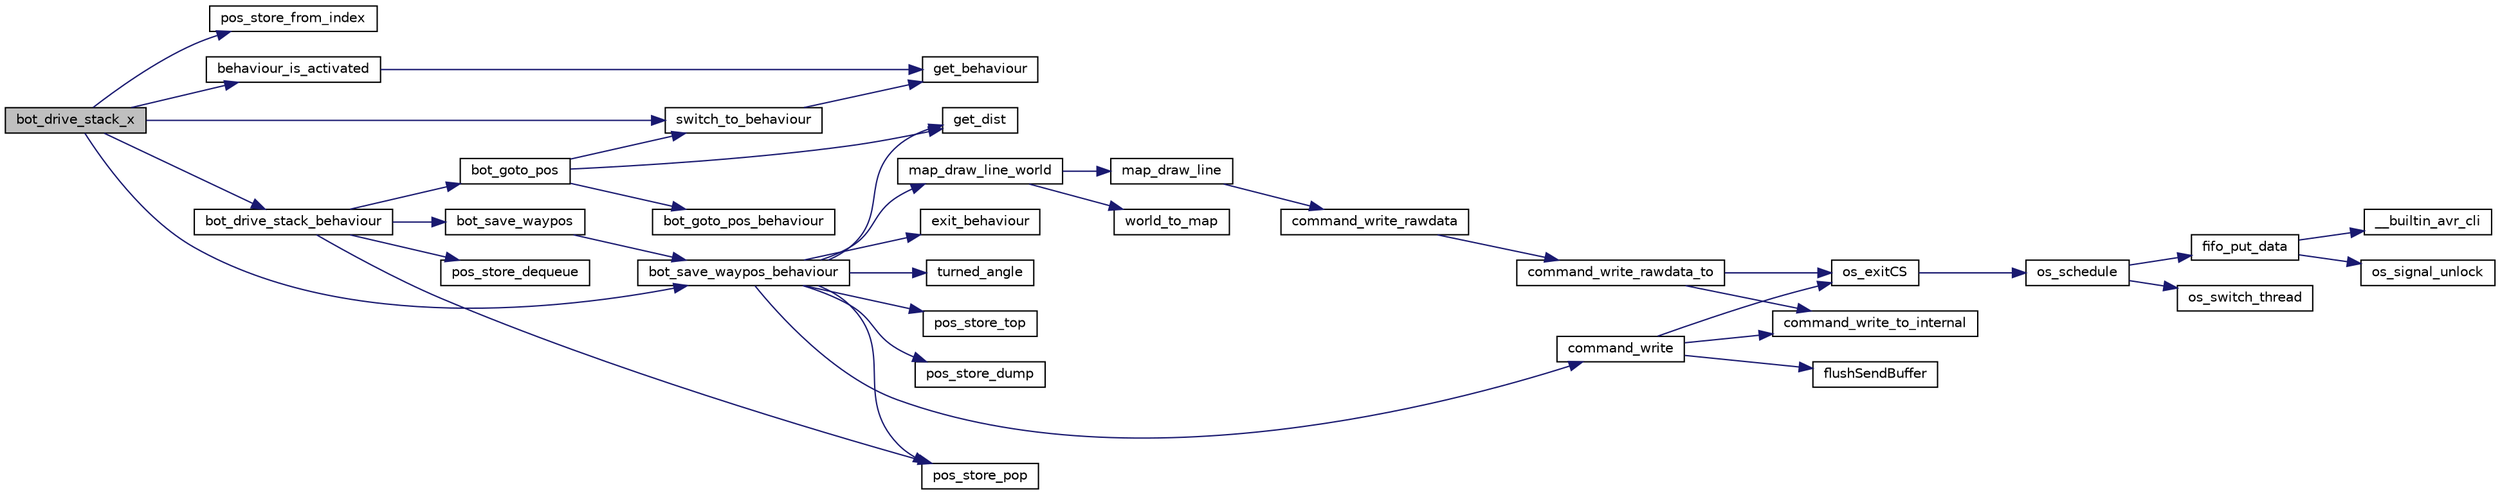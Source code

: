 digraph G
{
  edge [fontname="Helvetica",fontsize="10",labelfontname="Helvetica",labelfontsize="10"];
  node [fontname="Helvetica",fontsize="10",shape=record];
  rankdir="LR";
  Node1 [label="bot_drive_stack_x",height=0.2,width=0.4,color="black", fillcolor="grey75", style="filled" fontcolor="black"];
  Node1 -> Node2 [color="midnightblue",fontsize="10",style="solid",fontname="Helvetica"];
  Node2 [label="pos_store_from_index",height=0.2,width=0.4,color="black", fillcolor="white", style="filled",URL="$pos__store_8c.html#adad22546e13c2c737f4bb62242b3bb92"];
  Node1 -> Node3 [color="midnightblue",fontsize="10",style="solid",fontname="Helvetica"];
  Node3 [label="behaviour_is_activated",height=0.2,width=0.4,color="black", fillcolor="white", style="filled",URL="$bot-logic_8c.html#a406a628ec04bfa715f5881a84f12e2e4",tooltip="Rueckgabe von True, wenn das Verhalten gerade laeuft (aktiv ist), sonst False."];
  Node3 -> Node4 [color="midnightblue",fontsize="10",style="solid",fontname="Helvetica"];
  Node4 [label="get_behaviour",height=0.2,width=0.4,color="black", fillcolor="white", style="filled",URL="$bot-logic_8c.html#a11e7a95fd56f9703bd2bd9c61300df6c",tooltip="Liefert das Verhalten zurueck, welches durch function implementiert ist."];
  Node1 -> Node5 [color="midnightblue",fontsize="10",style="solid",fontname="Helvetica"];
  Node5 [label="bot_save_waypos_behaviour",height=0.2,width=0.4,color="black", fillcolor="white", style="filled",URL="$behaviour__drive__stack_8c.html#a7d6d596506f029155fc86e68fb11bed9"];
  Node5 -> Node6 [color="midnightblue",fontsize="10",style="solid",fontname="Helvetica"];
  Node6 [label="exit_behaviour",height=0.2,width=0.4,color="black", fillcolor="white", style="filled",URL="$bot-logic_8c.html#ae957e610d7a3b2034084f87277a319de",tooltip="Kehrt zum aufrufenden Verhalten zurueck und setzt den Status auf Erfolg oder Misserfolg."];
  Node5 -> Node7 [color="midnightblue",fontsize="10",style="solid",fontname="Helvetica"];
  Node7 [label="get_dist",height=0.2,width=0.4,color="black", fillcolor="white", style="filled",URL="$math__utils_8c.html#a21ef181ca9f0913051fc5e75fb8ae2b7",tooltip="Ermittlung des Quadrat-Abstands zwischen zwei Punkten."];
  Node5 -> Node8 [color="midnightblue",fontsize="10",style="solid",fontname="Helvetica"];
  Node8 [label="turned_angle",height=0.2,width=0.4,color="black", fillcolor="white", style="filled",URL="$math__utils_8c.html#a9c14e14c49d54828861673702c30eeed",tooltip="Berechnet die Differenz eines Winkels zur aktuellen Botausrichtung."];
  Node5 -> Node9 [color="midnightblue",fontsize="10",style="solid",fontname="Helvetica"];
  Node9 [label="pos_store_top",height=0.2,width=0.4,color="black", fillcolor="white", style="filled",URL="$pos__store_8c.html#a5b3b46e55200fee1bfa208eae4a69f69"];
  Node5 -> Node10 [color="midnightblue",fontsize="10",style="solid",fontname="Helvetica"];
  Node10 [label="pos_store_pop",height=0.2,width=0.4,color="black", fillcolor="white", style="filled",URL="$pos__store_8c.html#af507859ead3d3e4775cf01c6d2b800fc"];
  Node5 -> Node11 [color="midnightblue",fontsize="10",style="solid",fontname="Helvetica"];
  Node11 [label="pos_store_dump",height=0.2,width=0.4,color="black", fillcolor="white", style="filled",URL="$pos__store_8c.html#a20ee87405517aba06c9fca997b106131"];
  Node5 -> Node12 [color="midnightblue",fontsize="10",style="solid",fontname="Helvetica"];
  Node12 [label="command_write",height=0.2,width=0.4,color="black", fillcolor="white", style="filled",URL="$command_8c.html#a419b75ed34551408822d9caee3cd5206"];
  Node12 -> Node13 [color="midnightblue",fontsize="10",style="solid",fontname="Helvetica"];
  Node13 [label="command_write_to_internal",height=0.2,width=0.4,color="black", fillcolor="white", style="filled",URL="$command_8c.html#a428cf92e37fc9bbc0ffc48912c3022ac"];
  Node12 -> Node14 [color="midnightblue",fontsize="10",style="solid",fontname="Helvetica"];
  Node14 [label="flushSendBuffer",height=0.2,width=0.4,color="black", fillcolor="white", style="filled",URL="$tcp_8h.html#aae71e1682727310afab282923a80c968"];
  Node12 -> Node15 [color="midnightblue",fontsize="10",style="solid",fontname="Helvetica"];
  Node15 [label="os_exitCS",height=0.2,width=0.4,color="black", fillcolor="white", style="filled",URL="$os__thread_8h.html#a146cd9b383b02d8e5424e2de5bfdf7e1"];
  Node15 -> Node16 [color="midnightblue",fontsize="10",style="solid",fontname="Helvetica"];
  Node16 [label="os_schedule",height=0.2,width=0.4,color="black", fillcolor="white", style="filled",URL="$os__scheduler_8h.html#aaf0ea29568109bcdfb1d527f223accad"];
  Node16 -> Node17 [color="midnightblue",fontsize="10",style="solid",fontname="Helvetica"];
  Node17 [label="fifo_put_data",height=0.2,width=0.4,color="black", fillcolor="white", style="filled",URL="$fifo_8c.html#a7b3f9ad457273c9717bff49113c84250"];
  Node17 -> Node18 [color="midnightblue",fontsize="10",style="solid",fontname="Helvetica"];
  Node18 [label="__builtin_avr_cli",height=0.2,width=0.4,color="black", fillcolor="white", style="filled",URL="$builtins_8h.html#a41590bd57be6a89c1b9bcafe523207f2",tooltip="Disables all interrupts by clearing the global interrupt mask."];
  Node17 -> Node19 [color="midnightblue",fontsize="10",style="solid",fontname="Helvetica"];
  Node19 [label="os_signal_unlock",height=0.2,width=0.4,color="black", fillcolor="white", style="filled",URL="$os__thread__pc_8c.html#aa0b166109be9754de9b8b863b8d197c7"];
  Node16 -> Node20 [color="midnightblue",fontsize="10",style="solid",fontname="Helvetica"];
  Node20 [label="os_switch_thread",height=0.2,width=0.4,color="black", fillcolor="white", style="filled",URL="$os__thread_8h.html#afa82438e9832609bc5ffbddad166e1b7"];
  Node5 -> Node21 [color="midnightblue",fontsize="10",style="solid",fontname="Helvetica"];
  Node21 [label="map_draw_line_world",height=0.2,width=0.4,color="black", fillcolor="white", style="filled",URL="$map_8c.html#a273efe11a8336c9363ce325fb161e4df"];
  Node21 -> Node22 [color="midnightblue",fontsize="10",style="solid",fontname="Helvetica"];
  Node22 [label="world_to_map",height=0.2,width=0.4,color="black", fillcolor="white", style="filled",URL="$map_8c.html#a302393a08814c05999d4be4c75467bc3"];
  Node21 -> Node23 [color="midnightblue",fontsize="10",style="solid",fontname="Helvetica"];
  Node23 [label="map_draw_line",height=0.2,width=0.4,color="black", fillcolor="white", style="filled",URL="$map_8c.html#ac2cc78e9d8a4f1aacb8e60a1a9d32440"];
  Node23 -> Node24 [color="midnightblue",fontsize="10",style="solid",fontname="Helvetica"];
  Node24 [label="command_write_rawdata",height=0.2,width=0.4,color="black", fillcolor="white", style="filled",URL="$command_8c.html#a1497433f9f7384b363203b7bfd3bfe28"];
  Node24 -> Node25 [color="midnightblue",fontsize="10",style="solid",fontname="Helvetica"];
  Node25 [label="command_write_rawdata_to",height=0.2,width=0.4,color="black", fillcolor="white", style="filled",URL="$command_8c.html#ad1ce17d9fe0aaf21a33d52de4e10af0f"];
  Node25 -> Node13 [color="midnightblue",fontsize="10",style="solid",fontname="Helvetica"];
  Node25 -> Node15 [color="midnightblue",fontsize="10",style="solid",fontname="Helvetica"];
  Node1 -> Node26 [color="midnightblue",fontsize="10",style="solid",fontname="Helvetica"];
  Node26 [label="switch_to_behaviour",height=0.2,width=0.4,color="black", fillcolor="white", style="filled",URL="$bot-logic_8c.html#a123152ecfcd89545c2603cb3f2e873c9",tooltip="Ruft ein anderes Verhalten auf und merkt sich den Ruecksprung return_from_behaviour() kehrt dann spae..."];
  Node26 -> Node4 [color="midnightblue",fontsize="10",style="solid",fontname="Helvetica"];
  Node1 -> Node27 [color="midnightblue",fontsize="10",style="solid",fontname="Helvetica"];
  Node27 [label="bot_drive_stack_behaviour",height=0.2,width=0.4,color="black", fillcolor="white", style="filled",URL="$behaviour__drive__stack_8c.html#a85b17654e751d3785680460b53e12b6a"];
  Node27 -> Node28 [color="midnightblue",fontsize="10",style="solid",fontname="Helvetica"];
  Node28 [label="pos_store_dequeue",height=0.2,width=0.4,color="black", fillcolor="white", style="filled",URL="$pos__store_8c.html#ab38bb7f7ff5a9c4f0d356e7f07a3397d"];
  Node27 -> Node10 [color="midnightblue",fontsize="10",style="solid",fontname="Helvetica"];
  Node27 -> Node29 [color="midnightblue",fontsize="10",style="solid",fontname="Helvetica"];
  Node29 [label="bot_goto_pos",height=0.2,width=0.4,color="black", fillcolor="white", style="filled",URL="$behaviour__goto__pos_8c.html#ab5ed29ca0a737f151df82f8babc00170"];
  Node29 -> Node26 [color="midnightblue",fontsize="10",style="solid",fontname="Helvetica"];
  Node29 -> Node30 [color="midnightblue",fontsize="10",style="solid",fontname="Helvetica"];
  Node30 [label="bot_goto_pos_behaviour",height=0.2,width=0.4,color="black", fillcolor="white", style="filled",URL="$behaviour__goto__pos_8c.html#a438ebcd779ae602e208e9ebe3b9aee44"];
  Node29 -> Node7 [color="midnightblue",fontsize="10",style="solid",fontname="Helvetica"];
  Node27 -> Node31 [color="midnightblue",fontsize="10",style="solid",fontname="Helvetica"];
  Node31 [label="bot_save_waypos",height=0.2,width=0.4,color="black", fillcolor="white", style="filled",URL="$behaviour__drive__stack_8c.html#a48b7a3665b51ae2cbde5d9b7a97b9adb"];
  Node31 -> Node5 [color="midnightblue",fontsize="10",style="solid",fontname="Helvetica"];
}
